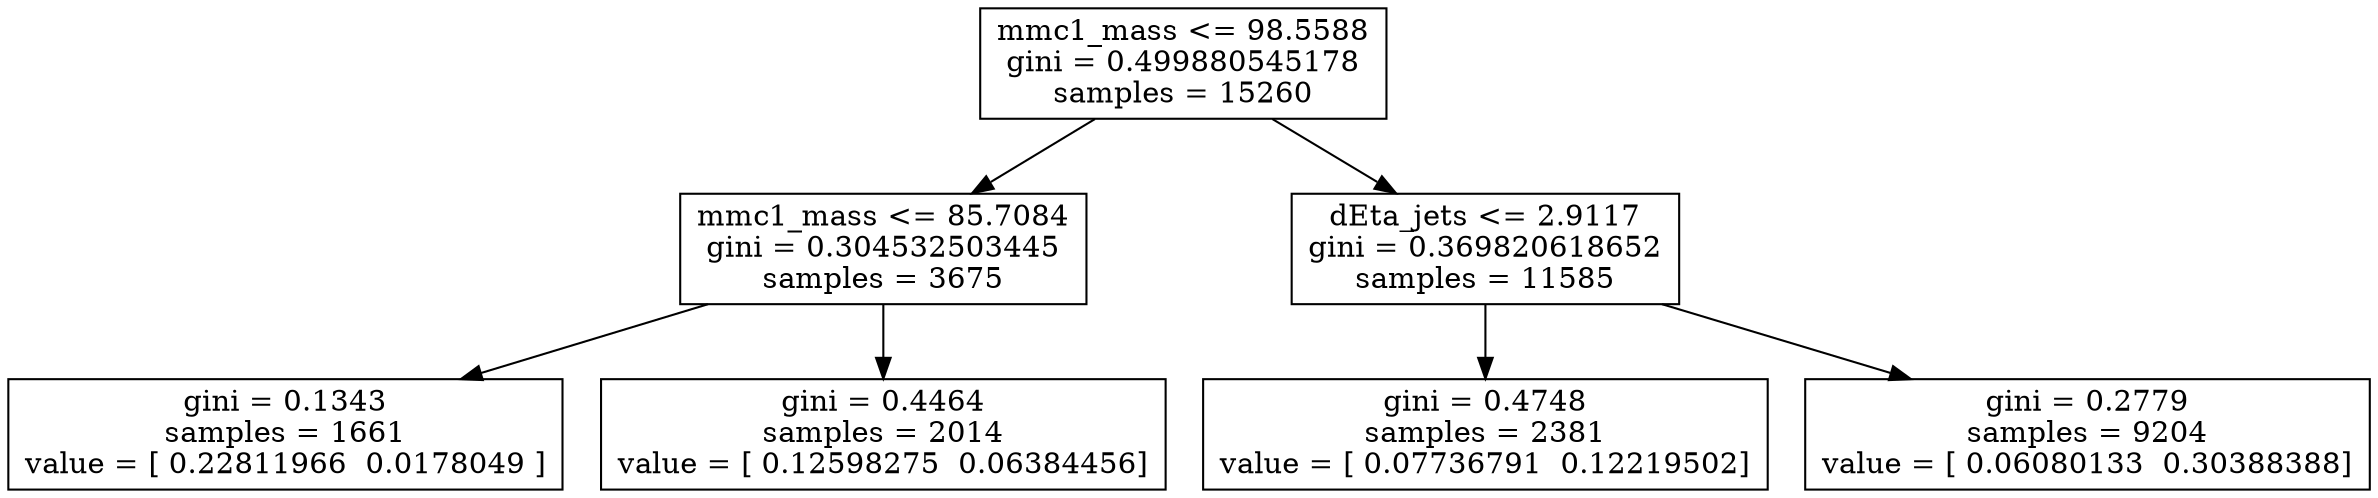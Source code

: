 digraph Tree {
0 [label="mmc1_mass <= 98.5588\ngini = 0.499880545178\nsamples = 15260", shape="box"] ;
1 [label="mmc1_mass <= 85.7084\ngini = 0.304532503445\nsamples = 3675", shape="box"] ;
0 -> 1 ;
2 [label="gini = 0.1343\nsamples = 1661\nvalue = [ 0.22811966  0.0178049 ]", shape="box"] ;
1 -> 2 ;
3 [label="gini = 0.4464\nsamples = 2014\nvalue = [ 0.12598275  0.06384456]", shape="box"] ;
1 -> 3 ;
4 [label="dEta_jets <= 2.9117\ngini = 0.369820618652\nsamples = 11585", shape="box"] ;
0 -> 4 ;
5 [label="gini = 0.4748\nsamples = 2381\nvalue = [ 0.07736791  0.12219502]", shape="box"] ;
4 -> 5 ;
6 [label="gini = 0.2779\nsamples = 9204\nvalue = [ 0.06080133  0.30388388]", shape="box"] ;
4 -> 6 ;
}